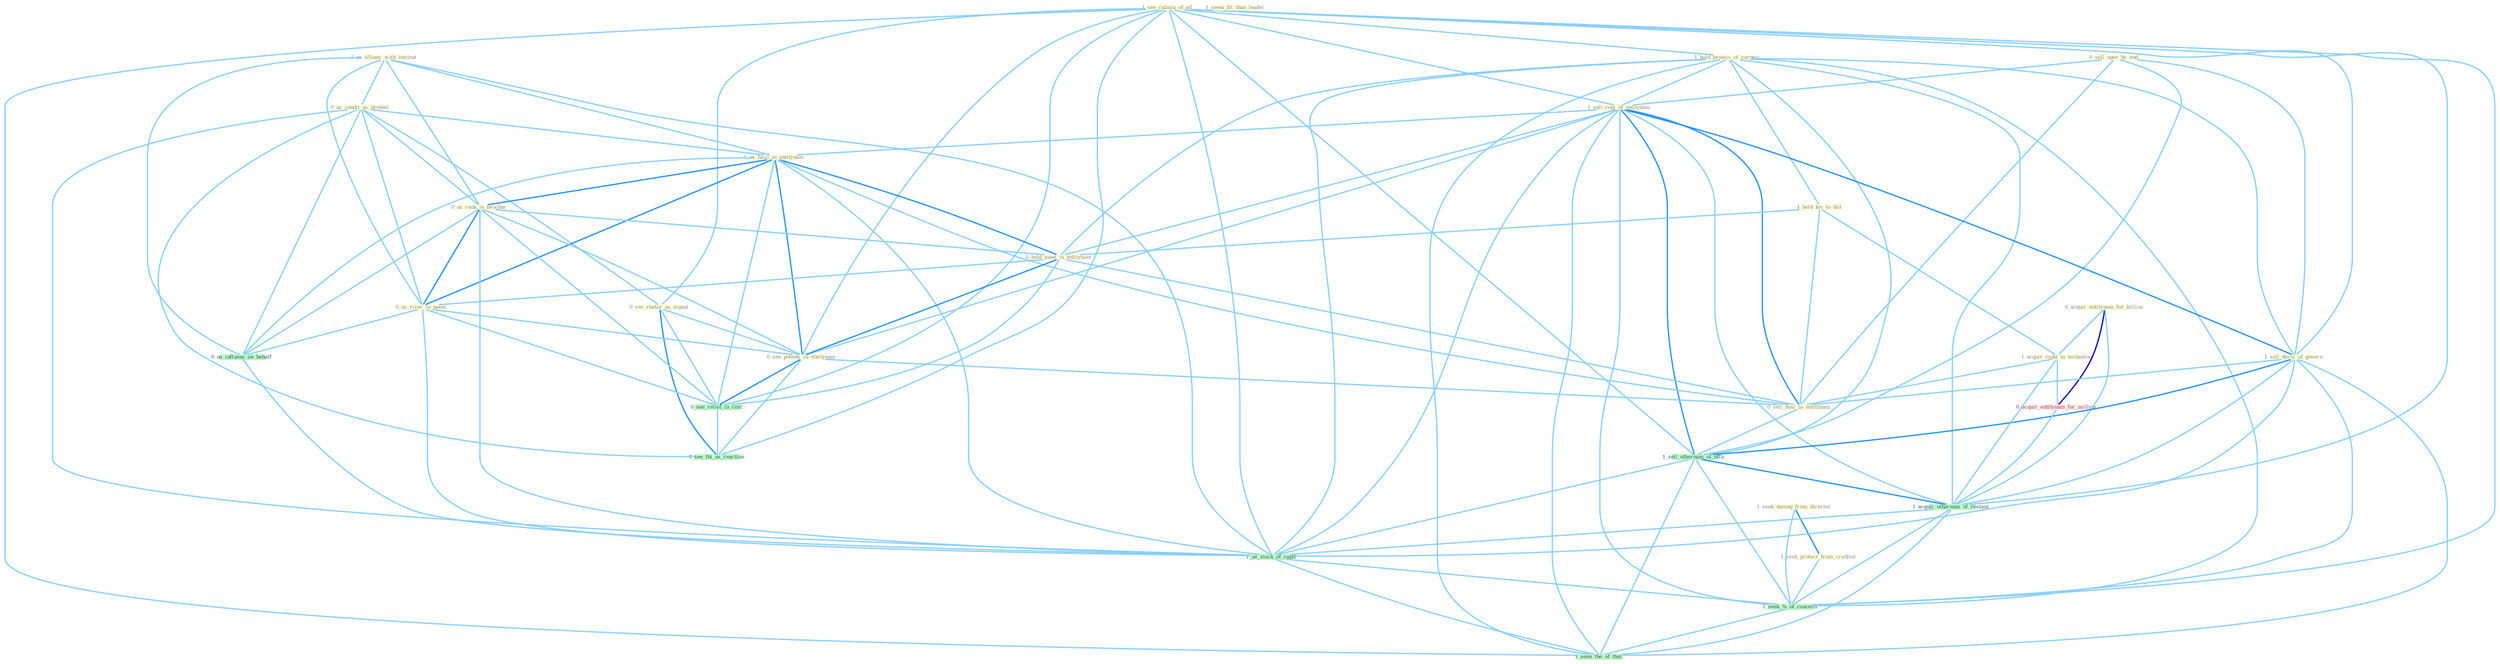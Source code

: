 Graph G{ 
    node
    [shape=polygon,style=filled,width=.5,height=.06,color="#BDFCC9",fixedsize=true,fontsize=4,
    fontcolor="#2f4f4f"];
    {node
    [color="#ffffe0", fontcolor="#8b7d6b"] "1_us_allianc_with_institut " "0_sell_oper_by_end " "1_see_culmin_of_all " "1_hold_promis_of_surgeri " "1_sell_copi_of_entitynam " "1_seek_damag_from_director " "0_us_condit_as_pretext " "1_us_facil_in_entitynam " "0_acquir_entitynam_for_billion " "1_hold_kei_to_bid " "0_see_rhetor_as_signal " "1_sell_decis_of_govern " "0_us_rank_in_brochur " "1_seek_protect_from_creditor " "0_hold_meet_in_entitynam " "1_seem_fit_than_leader " "0_us_river_in_name " "1_acquir_right_to_technolog " "0_see_potenti_in_entitynam " "0_sell_busi_to_entitynam "}
{node [color="#fff0f5", fontcolor="#b22222"] "0_acquir_entitynam_for_million "}
edge [color="#B0E2FF"];

	"1_us_allianc_with_institut " -- "0_us_condit_as_pretext " [w="1", color="#87cefa" ];
	"1_us_allianc_with_institut " -- "1_us_facil_in_entitynam " [w="1", color="#87cefa" ];
	"1_us_allianc_with_institut " -- "0_us_rank_in_brochur " [w="1", color="#87cefa" ];
	"1_us_allianc_with_institut " -- "0_us_river_in_name " [w="1", color="#87cefa" ];
	"1_us_allianc_with_institut " -- "0_us_influenc_on_behalf " [w="1", color="#87cefa" ];
	"1_us_allianc_with_institut " -- "1_us_stock_of_capit " [w="1", color="#87cefa" ];
	"0_sell_oper_by_end " -- "1_sell_copi_of_entitynam " [w="1", color="#87cefa" ];
	"0_sell_oper_by_end " -- "1_sell_decis_of_govern " [w="1", color="#87cefa" ];
	"0_sell_oper_by_end " -- "0_sell_busi_to_entitynam " [w="1", color="#87cefa" ];
	"0_sell_oper_by_end " -- "1_sell_othernum_of_offic " [w="1", color="#87cefa" ];
	"1_see_culmin_of_all " -- "1_hold_promis_of_surgeri " [w="1", color="#87cefa" ];
	"1_see_culmin_of_all " -- "1_sell_copi_of_entitynam " [w="1", color="#87cefa" ];
	"1_see_culmin_of_all " -- "0_see_rhetor_as_signal " [w="1", color="#87cefa" ];
	"1_see_culmin_of_all " -- "1_sell_decis_of_govern " [w="1", color="#87cefa" ];
	"1_see_culmin_of_all " -- "0_see_potenti_in_entitynam " [w="1", color="#87cefa" ];
	"1_see_culmin_of_all " -- "1_sell_othernum_of_offic " [w="1", color="#87cefa" ];
	"1_see_culmin_of_all " -- "0_see_relief_in_cost " [w="1", color="#87cefa" ];
	"1_see_culmin_of_all " -- "0_see_thi_as_reaction " [w="1", color="#87cefa" ];
	"1_see_culmin_of_all " -- "1_acquir_othernum_of_restaur " [w="1", color="#87cefa" ];
	"1_see_culmin_of_all " -- "1_us_stock_of_capit " [w="1", color="#87cefa" ];
	"1_see_culmin_of_all " -- "1_seek_%_of_concern " [w="1", color="#87cefa" ];
	"1_see_culmin_of_all " -- "1_seen_the_of_that " [w="1", color="#87cefa" ];
	"1_hold_promis_of_surgeri " -- "1_sell_copi_of_entitynam " [w="1", color="#87cefa" ];
	"1_hold_promis_of_surgeri " -- "1_hold_kei_to_bid " [w="1", color="#87cefa" ];
	"1_hold_promis_of_surgeri " -- "1_sell_decis_of_govern " [w="1", color="#87cefa" ];
	"1_hold_promis_of_surgeri " -- "0_hold_meet_in_entitynam " [w="1", color="#87cefa" ];
	"1_hold_promis_of_surgeri " -- "1_sell_othernum_of_offic " [w="1", color="#87cefa" ];
	"1_hold_promis_of_surgeri " -- "1_acquir_othernum_of_restaur " [w="1", color="#87cefa" ];
	"1_hold_promis_of_surgeri " -- "1_us_stock_of_capit " [w="1", color="#87cefa" ];
	"1_hold_promis_of_surgeri " -- "1_seek_%_of_concern " [w="1", color="#87cefa" ];
	"1_hold_promis_of_surgeri " -- "1_seen_the_of_that " [w="1", color="#87cefa" ];
	"1_sell_copi_of_entitynam " -- "1_us_facil_in_entitynam " [w="1", color="#87cefa" ];
	"1_sell_copi_of_entitynam " -- "1_sell_decis_of_govern " [w="2", color="#1e90ff" , len=0.8];
	"1_sell_copi_of_entitynam " -- "0_hold_meet_in_entitynam " [w="1", color="#87cefa" ];
	"1_sell_copi_of_entitynam " -- "0_see_potenti_in_entitynam " [w="1", color="#87cefa" ];
	"1_sell_copi_of_entitynam " -- "0_sell_busi_to_entitynam " [w="2", color="#1e90ff" , len=0.8];
	"1_sell_copi_of_entitynam " -- "1_sell_othernum_of_offic " [w="2", color="#1e90ff" , len=0.8];
	"1_sell_copi_of_entitynam " -- "1_acquir_othernum_of_restaur " [w="1", color="#87cefa" ];
	"1_sell_copi_of_entitynam " -- "1_us_stock_of_capit " [w="1", color="#87cefa" ];
	"1_sell_copi_of_entitynam " -- "1_seek_%_of_concern " [w="1", color="#87cefa" ];
	"1_sell_copi_of_entitynam " -- "1_seen_the_of_that " [w="1", color="#87cefa" ];
	"1_seek_damag_from_director " -- "1_seek_protect_from_creditor " [w="2", color="#1e90ff" , len=0.8];
	"1_seek_damag_from_director " -- "1_seek_%_of_concern " [w="1", color="#87cefa" ];
	"0_us_condit_as_pretext " -- "1_us_facil_in_entitynam " [w="1", color="#87cefa" ];
	"0_us_condit_as_pretext " -- "0_see_rhetor_as_signal " [w="1", color="#87cefa" ];
	"0_us_condit_as_pretext " -- "0_us_rank_in_brochur " [w="1", color="#87cefa" ];
	"0_us_condit_as_pretext " -- "0_us_river_in_name " [w="1", color="#87cefa" ];
	"0_us_condit_as_pretext " -- "0_us_influenc_on_behalf " [w="1", color="#87cefa" ];
	"0_us_condit_as_pretext " -- "0_see_thi_as_reaction " [w="1", color="#87cefa" ];
	"0_us_condit_as_pretext " -- "1_us_stock_of_capit " [w="1", color="#87cefa" ];
	"1_us_facil_in_entitynam " -- "0_us_rank_in_brochur " [w="2", color="#1e90ff" , len=0.8];
	"1_us_facil_in_entitynam " -- "0_hold_meet_in_entitynam " [w="2", color="#1e90ff" , len=0.8];
	"1_us_facil_in_entitynam " -- "0_us_river_in_name " [w="2", color="#1e90ff" , len=0.8];
	"1_us_facil_in_entitynam " -- "0_see_potenti_in_entitynam " [w="2", color="#1e90ff" , len=0.8];
	"1_us_facil_in_entitynam " -- "0_sell_busi_to_entitynam " [w="1", color="#87cefa" ];
	"1_us_facil_in_entitynam " -- "0_us_influenc_on_behalf " [w="1", color="#87cefa" ];
	"1_us_facil_in_entitynam " -- "0_see_relief_in_cost " [w="1", color="#87cefa" ];
	"1_us_facil_in_entitynam " -- "1_us_stock_of_capit " [w="1", color="#87cefa" ];
	"0_acquir_entitynam_for_billion " -- "1_acquir_right_to_technolog " [w="1", color="#87cefa" ];
	"0_acquir_entitynam_for_billion " -- "0_acquir_entitynam_for_million " [w="3", color="#0000cd" , len=0.6];
	"0_acquir_entitynam_for_billion " -- "1_acquir_othernum_of_restaur " [w="1", color="#87cefa" ];
	"1_hold_kei_to_bid " -- "0_hold_meet_in_entitynam " [w="1", color="#87cefa" ];
	"1_hold_kei_to_bid " -- "1_acquir_right_to_technolog " [w="1", color="#87cefa" ];
	"1_hold_kei_to_bid " -- "0_sell_busi_to_entitynam " [w="1", color="#87cefa" ];
	"0_see_rhetor_as_signal " -- "0_see_potenti_in_entitynam " [w="1", color="#87cefa" ];
	"0_see_rhetor_as_signal " -- "0_see_relief_in_cost " [w="1", color="#87cefa" ];
	"0_see_rhetor_as_signal " -- "0_see_thi_as_reaction " [w="2", color="#1e90ff" , len=0.8];
	"1_sell_decis_of_govern " -- "0_sell_busi_to_entitynam " [w="1", color="#87cefa" ];
	"1_sell_decis_of_govern " -- "1_sell_othernum_of_offic " [w="2", color="#1e90ff" , len=0.8];
	"1_sell_decis_of_govern " -- "1_acquir_othernum_of_restaur " [w="1", color="#87cefa" ];
	"1_sell_decis_of_govern " -- "1_us_stock_of_capit " [w="1", color="#87cefa" ];
	"1_sell_decis_of_govern " -- "1_seek_%_of_concern " [w="1", color="#87cefa" ];
	"1_sell_decis_of_govern " -- "1_seen_the_of_that " [w="1", color="#87cefa" ];
	"0_us_rank_in_brochur " -- "0_hold_meet_in_entitynam " [w="1", color="#87cefa" ];
	"0_us_rank_in_brochur " -- "0_us_river_in_name " [w="2", color="#1e90ff" , len=0.8];
	"0_us_rank_in_brochur " -- "0_see_potenti_in_entitynam " [w="1", color="#87cefa" ];
	"0_us_rank_in_brochur " -- "0_us_influenc_on_behalf " [w="1", color="#87cefa" ];
	"0_us_rank_in_brochur " -- "0_see_relief_in_cost " [w="1", color="#87cefa" ];
	"0_us_rank_in_brochur " -- "1_us_stock_of_capit " [w="1", color="#87cefa" ];
	"1_seek_protect_from_creditor " -- "1_seek_%_of_concern " [w="1", color="#87cefa" ];
	"0_hold_meet_in_entitynam " -- "0_us_river_in_name " [w="1", color="#87cefa" ];
	"0_hold_meet_in_entitynam " -- "0_see_potenti_in_entitynam " [w="2", color="#1e90ff" , len=0.8];
	"0_hold_meet_in_entitynam " -- "0_sell_busi_to_entitynam " [w="1", color="#87cefa" ];
	"0_hold_meet_in_entitynam " -- "0_see_relief_in_cost " [w="1", color="#87cefa" ];
	"0_us_river_in_name " -- "0_see_potenti_in_entitynam " [w="1", color="#87cefa" ];
	"0_us_river_in_name " -- "0_us_influenc_on_behalf " [w="1", color="#87cefa" ];
	"0_us_river_in_name " -- "0_see_relief_in_cost " [w="1", color="#87cefa" ];
	"0_us_river_in_name " -- "1_us_stock_of_capit " [w="1", color="#87cefa" ];
	"1_acquir_right_to_technolog " -- "0_sell_busi_to_entitynam " [w="1", color="#87cefa" ];
	"1_acquir_right_to_technolog " -- "0_acquir_entitynam_for_million " [w="1", color="#87cefa" ];
	"1_acquir_right_to_technolog " -- "1_acquir_othernum_of_restaur " [w="1", color="#87cefa" ];
	"0_see_potenti_in_entitynam " -- "0_sell_busi_to_entitynam " [w="1", color="#87cefa" ];
	"0_see_potenti_in_entitynam " -- "0_see_relief_in_cost " [w="2", color="#1e90ff" , len=0.8];
	"0_see_potenti_in_entitynam " -- "0_see_thi_as_reaction " [w="1", color="#87cefa" ];
	"0_sell_busi_to_entitynam " -- "1_sell_othernum_of_offic " [w="1", color="#87cefa" ];
	"0_acquir_entitynam_for_million " -- "1_acquir_othernum_of_restaur " [w="1", color="#87cefa" ];
	"1_sell_othernum_of_offic " -- "1_acquir_othernum_of_restaur " [w="2", color="#1e90ff" , len=0.8];
	"1_sell_othernum_of_offic " -- "1_us_stock_of_capit " [w="1", color="#87cefa" ];
	"1_sell_othernum_of_offic " -- "1_seek_%_of_concern " [w="1", color="#87cefa" ];
	"1_sell_othernum_of_offic " -- "1_seen_the_of_that " [w="1", color="#87cefa" ];
	"0_us_influenc_on_behalf " -- "1_us_stock_of_capit " [w="1", color="#87cefa" ];
	"0_see_relief_in_cost " -- "0_see_thi_as_reaction " [w="1", color="#87cefa" ];
	"1_acquir_othernum_of_restaur " -- "1_us_stock_of_capit " [w="1", color="#87cefa" ];
	"1_acquir_othernum_of_restaur " -- "1_seek_%_of_concern " [w="1", color="#87cefa" ];
	"1_acquir_othernum_of_restaur " -- "1_seen_the_of_that " [w="1", color="#87cefa" ];
	"1_us_stock_of_capit " -- "1_seek_%_of_concern " [w="1", color="#87cefa" ];
	"1_us_stock_of_capit " -- "1_seen_the_of_that " [w="1", color="#87cefa" ];
	"1_seek_%_of_concern " -- "1_seen_the_of_that " [w="1", color="#87cefa" ];
}
